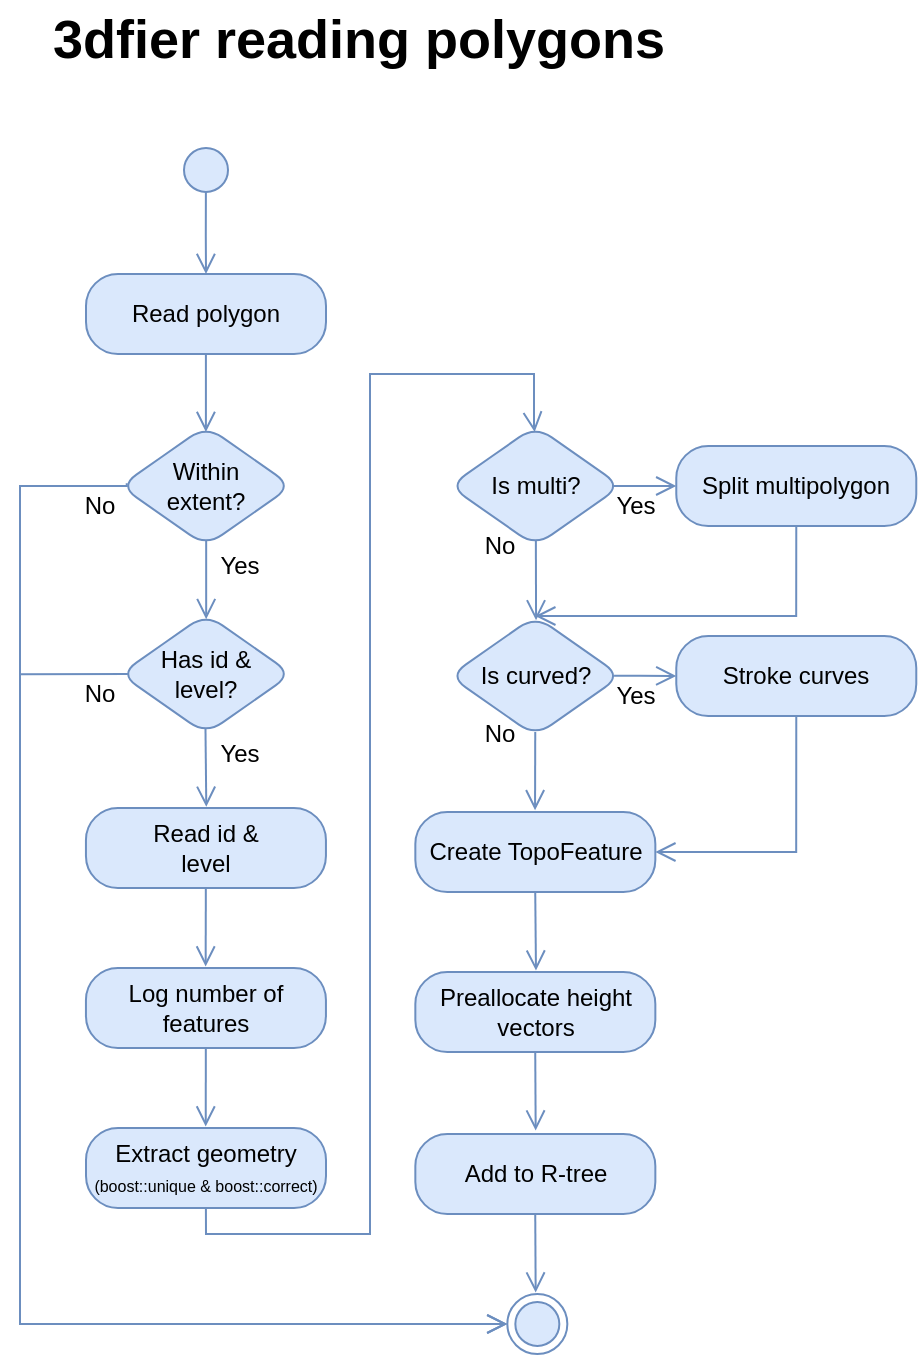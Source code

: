 <mxfile version="12.5.3" type="device"><diagram id="GhLCxuaGnMHtTJOKF2ds" name="Page-1"><mxGraphModel dx="229" dy="133" grid="1" gridSize="10" guides="1" tooltips="1" connect="1" arrows="1" fold="1" page="1" pageScale="1" pageWidth="827" pageHeight="1169" math="0" shadow="0"><root><mxCell id="0"/><mxCell id="1" parent="0"/><mxCell id="oV-ixqvtxqHl0L-dRpHg-1" value="3dfier reading polygons" style="text;strokeColor=none;fillColor=none;html=1;fontSize=27;fontStyle=1;verticalAlign=middle;align=center;rounded=0;shadow=0;" parent="1" vertex="1"><mxGeometry x="198.14" y="30" width="319" height="40" as="geometry"/></mxCell><mxCell id="oV-ixqvtxqHl0L-dRpHg-3" value="Read polygon" style="rounded=1;whiteSpace=wrap;html=1;arcSize=40;fillColor=#dae8fc;strokeColor=#6c8ebf;shadow=0;" parent="1" vertex="1"><mxGeometry x="222" y="167" width="120" height="40" as="geometry"/></mxCell><mxCell id="oV-ixqvtxqHl0L-dRpHg-7" value="" style="ellipse;html=1;shape=startState;fillColor=#dae8fc;strokeColor=#6c8ebf;shadow=0;" parent="1" vertex="1"><mxGeometry x="267" y="100" width="30" height="30" as="geometry"/></mxCell><mxCell id="oV-ixqvtxqHl0L-dRpHg-8" value="" style="edgeStyle=orthogonalEdgeStyle;html=1;verticalAlign=bottom;endArrow=open;endSize=8;strokeColor=#6c8ebf;fillColor=#dae8fc;shadow=0;entryX=0.5;entryY=0;entryDx=0;entryDy=0;entryPerimeter=0;exitX=0.498;exitY=0.869;exitDx=0;exitDy=0;rounded=0;exitPerimeter=0;" parent="1" source="oV-ixqvtxqHl0L-dRpHg-7" edge="1"><mxGeometry relative="1" as="geometry"><mxPoint x="282" y="167" as="targetPoint"/><mxPoint x="282" y="147" as="sourcePoint"/></mxGeometry></mxCell><mxCell id="oV-ixqvtxqHl0L-dRpHg-12" value="" style="edgeStyle=orthogonalEdgeStyle;rounded=0;orthogonalLoop=1;jettySize=auto;html=1;shadow=0;fontColor=#ffffff;exitX=0.5;exitY=1;exitDx=0;exitDy=0;entryX=0.5;entryY=0;entryDx=0;entryDy=0;fillColor=#dae8fc;strokeColor=#6c8ebf;endSize=8;endArrow=open;endFill=0;" parent="1" edge="1"><mxGeometry relative="1" as="geometry"><mxPoint x="281.95" y="207" as="sourcePoint"/><mxPoint x="281.95" y="246" as="targetPoint"/></mxGeometry></mxCell><mxCell id="oV-ixqvtxqHl0L-dRpHg-20" value="" style="edgeStyle=orthogonalEdgeStyle;rounded=0;orthogonalLoop=1;jettySize=auto;html=1;shadow=0;fontColor=#ffffff;entryX=0;entryY=0.5;entryDx=0;entryDy=0;exitX=0.039;exitY=0.477;exitDx=0;exitDy=0;fillColor=#dae8fc;strokeColor=#6c8ebf;endArrow=open;endFill=0;endSize=8;exitPerimeter=0;" parent="1" source="oV-ixqvtxqHl0L-dRpHg-22" target="oV-ixqvtxqHl0L-dRpHg-23" edge="1"><mxGeometry relative="1" as="geometry"><mxPoint x="297.333" y="938.333" as="targetPoint"/><Array as="points"><mxPoint x="243" y="273"/><mxPoint x="189" y="273"/><mxPoint x="189" y="692"/></Array><mxPoint x="467" y="484" as="sourcePoint"/></mxGeometry></mxCell><mxCell id="oV-ixqvtxqHl0L-dRpHg-22" value="Within &lt;br&gt;extent?" style="rhombus;whiteSpace=wrap;html=1;fillColor=#dae8fc;strokeColor=#6c8ebf;rounded=1;shadow=0;strokeWidth=1;perimeterSpacing=0;" parent="1" vertex="1"><mxGeometry x="239" y="243" width="86" height="60" as="geometry"/></mxCell><mxCell id="oV-ixqvtxqHl0L-dRpHg-23" value="" style="ellipse;html=1;shape=endState;fillColor=#dae8fc;strokeColor=#6c8ebf;rounded=1;shadow=0;" parent="1" vertex="1"><mxGeometry x="432.67" y="677" width="30" height="30" as="geometry"/></mxCell><mxCell id="oV-ixqvtxqHl0L-dRpHg-24" value="Read id &amp;amp;&lt;br&gt;level" style="rounded=1;whiteSpace=wrap;html=1;arcSize=40;fillColor=#dae8fc;strokeColor=#6c8ebf;shadow=0;" parent="1" vertex="1"><mxGeometry x="221.97" y="434" width="120" height="40" as="geometry"/></mxCell><mxCell id="oV-ixqvtxqHl0L-dRpHg-25" value="" style="edgeStyle=orthogonalEdgeStyle;rounded=0;orthogonalLoop=1;jettySize=auto;html=1;shadow=0;fontColor=#ffffff;exitX=0.5;exitY=1;exitDx=0;exitDy=0;entryX=0.5;entryY=0;entryDx=0;entryDy=0;fillColor=#dae8fc;strokeColor=#6c8ebf;endSize=8;endArrow=open;endFill=0;" parent="1" edge="1"><mxGeometry relative="1" as="geometry"><mxPoint x="281.92" y="474" as="sourcePoint"/><mxPoint x="281.827" y="513.238" as="targetPoint"/></mxGeometry></mxCell><mxCell id="oV-ixqvtxqHl0L-dRpHg-26" value="Log number of features" style="rounded=1;whiteSpace=wrap;html=1;arcSize=40;fillColor=#dae8fc;strokeColor=#6c8ebf;shadow=0;" parent="1" vertex="1"><mxGeometry x="221.97" y="514" width="120" height="40" as="geometry"/></mxCell><mxCell id="oV-ixqvtxqHl0L-dRpHg-27" value="" style="edgeStyle=orthogonalEdgeStyle;rounded=0;orthogonalLoop=1;jettySize=auto;html=1;shadow=0;fontColor=#ffffff;exitX=0.5;exitY=1;exitDx=0;exitDy=0;entryX=0.5;entryY=0;entryDx=0;entryDy=0;fillColor=#dae8fc;strokeColor=#6c8ebf;endSize=8;endArrow=open;endFill=0;" parent="1" edge="1"><mxGeometry relative="1" as="geometry"><mxPoint x="281.92" y="554" as="sourcePoint"/><mxPoint x="281.857" y="593.238" as="targetPoint"/></mxGeometry></mxCell><mxCell id="oV-ixqvtxqHl0L-dRpHg-30" value="" style="edgeStyle=orthogonalEdgeStyle;rounded=0;orthogonalLoop=1;jettySize=auto;html=1;shadow=0;fontColor=#ffffff;entryX=0;entryY=0.5;entryDx=0;entryDy=0;exitX=0.046;exitY=0.501;exitDx=0;exitDy=0;fillColor=#dae8fc;strokeColor=#6c8ebf;endArrow=open;endFill=0;endSize=8;exitPerimeter=0;" parent="1" source="oV-ixqvtxqHl0L-dRpHg-32" target="oV-ixqvtxqHl0L-dRpHg-23" edge="1"><mxGeometry relative="1" as="geometry"><mxPoint x="296.889" y="1164.056" as="targetPoint"/><Array as="points"><mxPoint x="189" y="367"/><mxPoint x="189" y="692"/></Array><mxPoint x="467" y="576" as="sourcePoint"/></mxGeometry></mxCell><mxCell id="oV-ixqvtxqHl0L-dRpHg-32" value="Has id &amp;amp;&lt;br&gt;level?" style="rhombus;whiteSpace=wrap;html=1;fillColor=#dae8fc;strokeColor=#6c8ebf;rounded=1;shadow=0;strokeWidth=1;perimeterSpacing=0;" parent="1" vertex="1"><mxGeometry x="239" y="337" width="86" height="60" as="geometry"/></mxCell><mxCell id="oV-ixqvtxqHl0L-dRpHg-33" value="Extract geometry&lt;br&gt;&lt;font style=&quot;font-size: 8px&quot;&gt;(boost::unique &amp;amp; boost::correct)&lt;br&gt;&lt;/font&gt;" style="rounded=1;whiteSpace=wrap;html=1;arcSize=40;fillColor=#dae8fc;strokeColor=#6c8ebf;shadow=0;" parent="1" vertex="1"><mxGeometry x="222.0" y="594" width="120" height="40" as="geometry"/></mxCell><mxCell id="oV-ixqvtxqHl0L-dRpHg-34" value="" style="edgeStyle=orthogonalEdgeStyle;rounded=0;orthogonalLoop=1;jettySize=auto;html=1;shadow=0;fontColor=#ffffff;exitX=0.5;exitY=1;exitDx=0;exitDy=0;entryX=0.496;entryY=0.051;entryDx=0;entryDy=0;fillColor=#dae8fc;strokeColor=#6c8ebf;endSize=8;endArrow=open;endFill=0;entryPerimeter=0;" parent="1" target="oV-ixqvtxqHl0L-dRpHg-39" edge="1"><mxGeometry relative="1" as="geometry"><mxPoint x="281.95" y="634" as="sourcePoint"/><mxPoint x="282.03" y="673.2" as="targetPoint"/><Array as="points"><mxPoint x="282" y="647"/><mxPoint x="364" y="647"/><mxPoint x="364" y="217"/><mxPoint x="446" y="217"/><mxPoint x="446" y="243"/></Array></mxGeometry></mxCell><mxCell id="oV-ixqvtxqHl0L-dRpHg-35" value="Split multipolygon" style="rounded=1;whiteSpace=wrap;html=1;arcSize=40;fillColor=#dae8fc;strokeColor=#6c8ebf;shadow=0;" parent="1" vertex="1"><mxGeometry x="517.14" y="253" width="120" height="40" as="geometry"/></mxCell><mxCell id="oV-ixqvtxqHl0L-dRpHg-37" value="" style="edgeStyle=orthogonalEdgeStyle;rounded=0;orthogonalLoop=1;jettySize=auto;html=1;shadow=0;fontColor=#ffffff;fillColor=#dae8fc;strokeColor=#6c8ebf;endArrow=open;endFill=0;endSize=8;entryX=0.5;entryY=0;entryDx=0;entryDy=0;exitX=0.5;exitY=1;exitDx=0;exitDy=0;" parent="1" source="oV-ixqvtxqHl0L-dRpHg-35" target="oV-ixqvtxqHl0L-dRpHg-51" edge="1"><mxGeometry relative="1" as="geometry"><mxPoint x="489.606" y="448.06" as="targetPoint"/><Array as="points"><mxPoint x="577" y="338"/></Array><mxPoint x="283.64" y="339" as="sourcePoint"/></mxGeometry></mxCell><mxCell id="oV-ixqvtxqHl0L-dRpHg-39" value="Is multi?" style="rhombus;whiteSpace=wrap;html=1;fillColor=#dae8fc;strokeColor=#6c8ebf;rounded=1;shadow=0;strokeWidth=1;perimeterSpacing=0;" parent="1" vertex="1"><mxGeometry x="403.67" y="243.0" width="86" height="60" as="geometry"/></mxCell><mxCell id="oV-ixqvtxqHl0L-dRpHg-43" value="" style="edgeStyle=orthogonalEdgeStyle;rounded=0;orthogonalLoop=1;jettySize=auto;html=1;shadow=0;fontColor=#ffffff;fillColor=#dae8fc;strokeColor=#6c8ebf;endSize=8;endArrow=open;endFill=0;entryX=0.501;entryY=0.043;entryDx=0;entryDy=0;entryPerimeter=0;exitX=0.501;exitY=0.953;exitDx=0;exitDy=0;exitPerimeter=0;" parent="1" source="oV-ixqvtxqHl0L-dRpHg-22" target="oV-ixqvtxqHl0L-dRpHg-32" edge="1"><mxGeometry relative="1" as="geometry"><mxPoint x="259" y="307" as="sourcePoint"/><mxPoint x="309" y="323" as="targetPoint"/></mxGeometry></mxCell><mxCell id="oV-ixqvtxqHl0L-dRpHg-44" value="" style="edgeStyle=orthogonalEdgeStyle;rounded=0;orthogonalLoop=1;jettySize=auto;html=1;shadow=0;fontColor=#ffffff;fillColor=#dae8fc;strokeColor=#6c8ebf;endSize=8;endArrow=open;endFill=0;entryX=0.501;entryY=0.043;entryDx=0;entryDy=0;entryPerimeter=0;exitX=0.497;exitY=0.955;exitDx=0;exitDy=0;exitPerimeter=0;" parent="1" source="oV-ixqvtxqHl0L-dRpHg-32" edge="1"><mxGeometry relative="1" as="geometry"><mxPoint x="282.216" y="394.0" as="sourcePoint"/><mxPoint x="282.149" y="433.393" as="targetPoint"/></mxGeometry></mxCell><mxCell id="oV-ixqvtxqHl0L-dRpHg-45" value="" style="edgeStyle=orthogonalEdgeStyle;rounded=0;orthogonalLoop=1;jettySize=auto;html=1;shadow=0;fontColor=#ffffff;exitX=0.503;exitY=0.957;exitDx=0;exitDy=0;entryX=0.5;entryY=0;entryDx=0;entryDy=0;fillColor=#dae8fc;strokeColor=#6c8ebf;endSize=8;endArrow=open;endFill=0;exitPerimeter=0;" parent="1" source="oV-ixqvtxqHl0L-dRpHg-39" edge="1"><mxGeometry relative="1" as="geometry"><mxPoint x="447.06" y="301.0" as="sourcePoint"/><mxPoint x="447.029" y="340.167" as="targetPoint"/></mxGeometry></mxCell><mxCell id="oV-ixqvtxqHl0L-dRpHg-46" value="Create TopoFeature" style="rounded=1;whiteSpace=wrap;html=1;arcSize=40;fillColor=#dae8fc;strokeColor=#6c8ebf;shadow=0;" parent="1" vertex="1"><mxGeometry x="386.67" y="436" width="120" height="40" as="geometry"/></mxCell><mxCell id="oV-ixqvtxqHl0L-dRpHg-47" value="" style="edgeStyle=orthogonalEdgeStyle;rounded=0;orthogonalLoop=1;jettySize=auto;html=1;shadow=0;fontColor=#ffffff;exitX=0.5;exitY=1;exitDx=0;exitDy=0;entryX=0.5;entryY=0;entryDx=0;entryDy=0;fillColor=#dae8fc;strokeColor=#6c8ebf;endSize=8;endArrow=open;endFill=0;" parent="1" edge="1"><mxGeometry relative="1" as="geometry"><mxPoint x="446.62" y="476" as="sourcePoint"/><mxPoint x="446.986" y="515.286" as="targetPoint"/></mxGeometry></mxCell><mxCell id="oV-ixqvtxqHl0L-dRpHg-49" value="Stroke curves" style="rounded=1;whiteSpace=wrap;html=1;arcSize=40;fillColor=#dae8fc;strokeColor=#6c8ebf;shadow=0;" parent="1" vertex="1"><mxGeometry x="517.14" y="348" width="120" height="40" as="geometry"/></mxCell><mxCell id="oV-ixqvtxqHl0L-dRpHg-50" value="" style="edgeStyle=orthogonalEdgeStyle;rounded=0;orthogonalLoop=1;jettySize=auto;html=1;shadow=0;fontColor=#ffffff;exitX=0.5;exitY=1;exitDx=0;exitDy=0;entryX=0.5;entryY=0;entryDx=0;entryDy=0;fillColor=#dae8fc;strokeColor=#6c8ebf;endSize=8;endArrow=open;endFill=0;" parent="1" edge="1"><mxGeometry relative="1" as="geometry"><mxPoint x="446.62" y="396" as="sourcePoint"/><mxPoint x="446.527" y="435.143" as="targetPoint"/></mxGeometry></mxCell><mxCell id="oV-ixqvtxqHl0L-dRpHg-51" value="Is curved?" style="rhombus;whiteSpace=wrap;html=1;fillColor=#dae8fc;strokeColor=#6c8ebf;rounded=1;shadow=0;strokeWidth=1;perimeterSpacing=0;" parent="1" vertex="1"><mxGeometry x="403.64" y="338" width="86" height="60" as="geometry"/></mxCell><mxCell id="oV-ixqvtxqHl0L-dRpHg-52" value="" style="edgeStyle=orthogonalEdgeStyle;rounded=0;orthogonalLoop=1;jettySize=auto;html=1;shadow=0;fontColor=#ffffff;exitX=0.5;exitY=1;exitDx=0;exitDy=0;fillColor=#dae8fc;strokeColor=#6c8ebf;endSize=8;endArrow=open;endFill=0;entryX=1;entryY=0.5;entryDx=0;entryDy=0;" parent="1" source="oV-ixqvtxqHl0L-dRpHg-49" target="oV-ixqvtxqHl0L-dRpHg-46" edge="1"><mxGeometry relative="1" as="geometry"><mxPoint x="252.39" y="640" as="sourcePoint"/><mxPoint x="509" y="510" as="targetPoint"/><Array as="points"><mxPoint x="577" y="456"/></Array></mxGeometry></mxCell><mxCell id="oV-ixqvtxqHl0L-dRpHg-53" value="Preallocate height vectors" style="rounded=1;whiteSpace=wrap;html=1;arcSize=40;fillColor=#dae8fc;strokeColor=#6c8ebf;shadow=0;" parent="1" vertex="1"><mxGeometry x="386.67" y="516" width="120" height="40" as="geometry"/></mxCell><mxCell id="oV-ixqvtxqHl0L-dRpHg-54" value="" style="edgeStyle=orthogonalEdgeStyle;rounded=0;orthogonalLoop=1;jettySize=auto;html=1;shadow=0;fontColor=#ffffff;exitX=0.5;exitY=1;exitDx=0;exitDy=0;entryX=0.5;entryY=0;entryDx=0;entryDy=0;fillColor=#dae8fc;strokeColor=#6c8ebf;endSize=8;endArrow=open;endFill=0;" parent="1" edge="1"><mxGeometry relative="1" as="geometry"><mxPoint x="446.62" y="556.0" as="sourcePoint"/><mxPoint x="446.838" y="595.276" as="targetPoint"/></mxGeometry></mxCell><mxCell id="oV-ixqvtxqHl0L-dRpHg-55" value="Add to R-tree" style="rounded=1;whiteSpace=wrap;html=1;arcSize=40;fillColor=#dae8fc;strokeColor=#6c8ebf;shadow=0;" parent="1" vertex="1"><mxGeometry x="386.67" y="597" width="120" height="40" as="geometry"/></mxCell><mxCell id="oV-ixqvtxqHl0L-dRpHg-56" value="" style="edgeStyle=orthogonalEdgeStyle;rounded=0;orthogonalLoop=1;jettySize=auto;html=1;shadow=0;fontColor=#ffffff;exitX=0.5;exitY=1;exitDx=0;exitDy=0;entryX=0.5;entryY=0;entryDx=0;entryDy=0;fillColor=#dae8fc;strokeColor=#6c8ebf;endSize=8;endArrow=open;endFill=0;" parent="1" edge="1"><mxGeometry relative="1" as="geometry"><mxPoint x="446.62" y="637.0" as="sourcePoint"/><mxPoint x="446.838" y="676.276" as="targetPoint"/></mxGeometry></mxCell><mxCell id="oV-ixqvtxqHl0L-dRpHg-57" value="" style="edgeStyle=orthogonalEdgeStyle;rounded=0;orthogonalLoop=1;jettySize=auto;html=1;shadow=0;fontColor=#ffffff;fillColor=#dae8fc;strokeColor=#6c8ebf;endArrow=open;endFill=0;endSize=8;entryX=0;entryY=0.5;entryDx=0;entryDy=0;exitX=0.946;exitY=0.5;exitDx=0;exitDy=0;exitPerimeter=0;" parent="1" source="oV-ixqvtxqHl0L-dRpHg-39" target="oV-ixqvtxqHl0L-dRpHg-35" edge="1"><mxGeometry relative="1" as="geometry"><mxPoint x="509" y="313" as="targetPoint"/><Array as="points"/><mxPoint x="489" y="273" as="sourcePoint"/></mxGeometry></mxCell><mxCell id="oV-ixqvtxqHl0L-dRpHg-58" value="No" style="text;html=1;strokeColor=none;fillColor=none;align=center;verticalAlign=middle;whiteSpace=wrap;rounded=0;" parent="1" vertex="1"><mxGeometry x="209" y="273" width="40" height="20" as="geometry"/></mxCell><mxCell id="oV-ixqvtxqHl0L-dRpHg-59" value="No" style="text;html=1;strokeColor=none;fillColor=none;align=center;verticalAlign=middle;whiteSpace=wrap;rounded=0;" parent="1" vertex="1"><mxGeometry x="209" y="367" width="40" height="20" as="geometry"/></mxCell><mxCell id="oV-ixqvtxqHl0L-dRpHg-60" value="No" style="text;html=1;strokeColor=none;fillColor=none;align=center;verticalAlign=middle;whiteSpace=wrap;rounded=0;" parent="1" vertex="1"><mxGeometry x="409" y="387.4" width="40" height="20" as="geometry"/></mxCell><mxCell id="oV-ixqvtxqHl0L-dRpHg-61" value="" style="edgeStyle=orthogonalEdgeStyle;rounded=0;orthogonalLoop=1;jettySize=auto;html=1;shadow=0;fontColor=#ffffff;exitX=0.958;exitY=0.498;exitDx=0;exitDy=0;fillColor=#dae8fc;strokeColor=#6c8ebf;endSize=8;endArrow=open;endFill=0;exitPerimeter=0;entryX=0;entryY=0.5;entryDx=0;entryDy=0;" parent="1" source="oV-ixqvtxqHl0L-dRpHg-51" target="oV-ixqvtxqHl0L-dRpHg-49" edge="1"><mxGeometry relative="1" as="geometry"><mxPoint x="262.333" y="649.524" as="sourcePoint"/><mxPoint x="517" y="433" as="targetPoint"/><Array as="points"><mxPoint x="499" y="368"/><mxPoint x="499" y="368"/></Array></mxGeometry></mxCell><mxCell id="oV-ixqvtxqHl0L-dRpHg-65" value="No" style="text;html=1;strokeColor=none;fillColor=none;align=center;verticalAlign=middle;whiteSpace=wrap;rounded=0;" parent="1" vertex="1"><mxGeometry x="409" y="293.0" width="40" height="20" as="geometry"/></mxCell><mxCell id="oV-ixqvtxqHl0L-dRpHg-66" value="Yes" style="text;html=1;strokeColor=none;fillColor=none;align=center;verticalAlign=middle;whiteSpace=wrap;rounded=0;" parent="1" vertex="1"><mxGeometry x="477.14" y="273.0" width="40" height="20" as="geometry"/></mxCell><mxCell id="oV-ixqvtxqHl0L-dRpHg-67" value="Yes" style="text;html=1;strokeColor=none;fillColor=none;align=center;verticalAlign=middle;whiteSpace=wrap;rounded=0;" parent="1" vertex="1"><mxGeometry x="477.14" y="368.0" width="40" height="20" as="geometry"/></mxCell><mxCell id="oV-ixqvtxqHl0L-dRpHg-68" value="Yes" style="text;html=1;strokeColor=none;fillColor=none;align=center;verticalAlign=middle;whiteSpace=wrap;rounded=0;" parent="1" vertex="1"><mxGeometry x="279" y="397.0" width="40" height="20" as="geometry"/></mxCell><mxCell id="oV-ixqvtxqHl0L-dRpHg-69" value="Yes" style="text;html=1;strokeColor=none;fillColor=none;align=center;verticalAlign=middle;whiteSpace=wrap;rounded=0;" parent="1" vertex="1"><mxGeometry x="279" y="303.0" width="40" height="20" as="geometry"/></mxCell></root></mxGraphModel></diagram></mxfile>